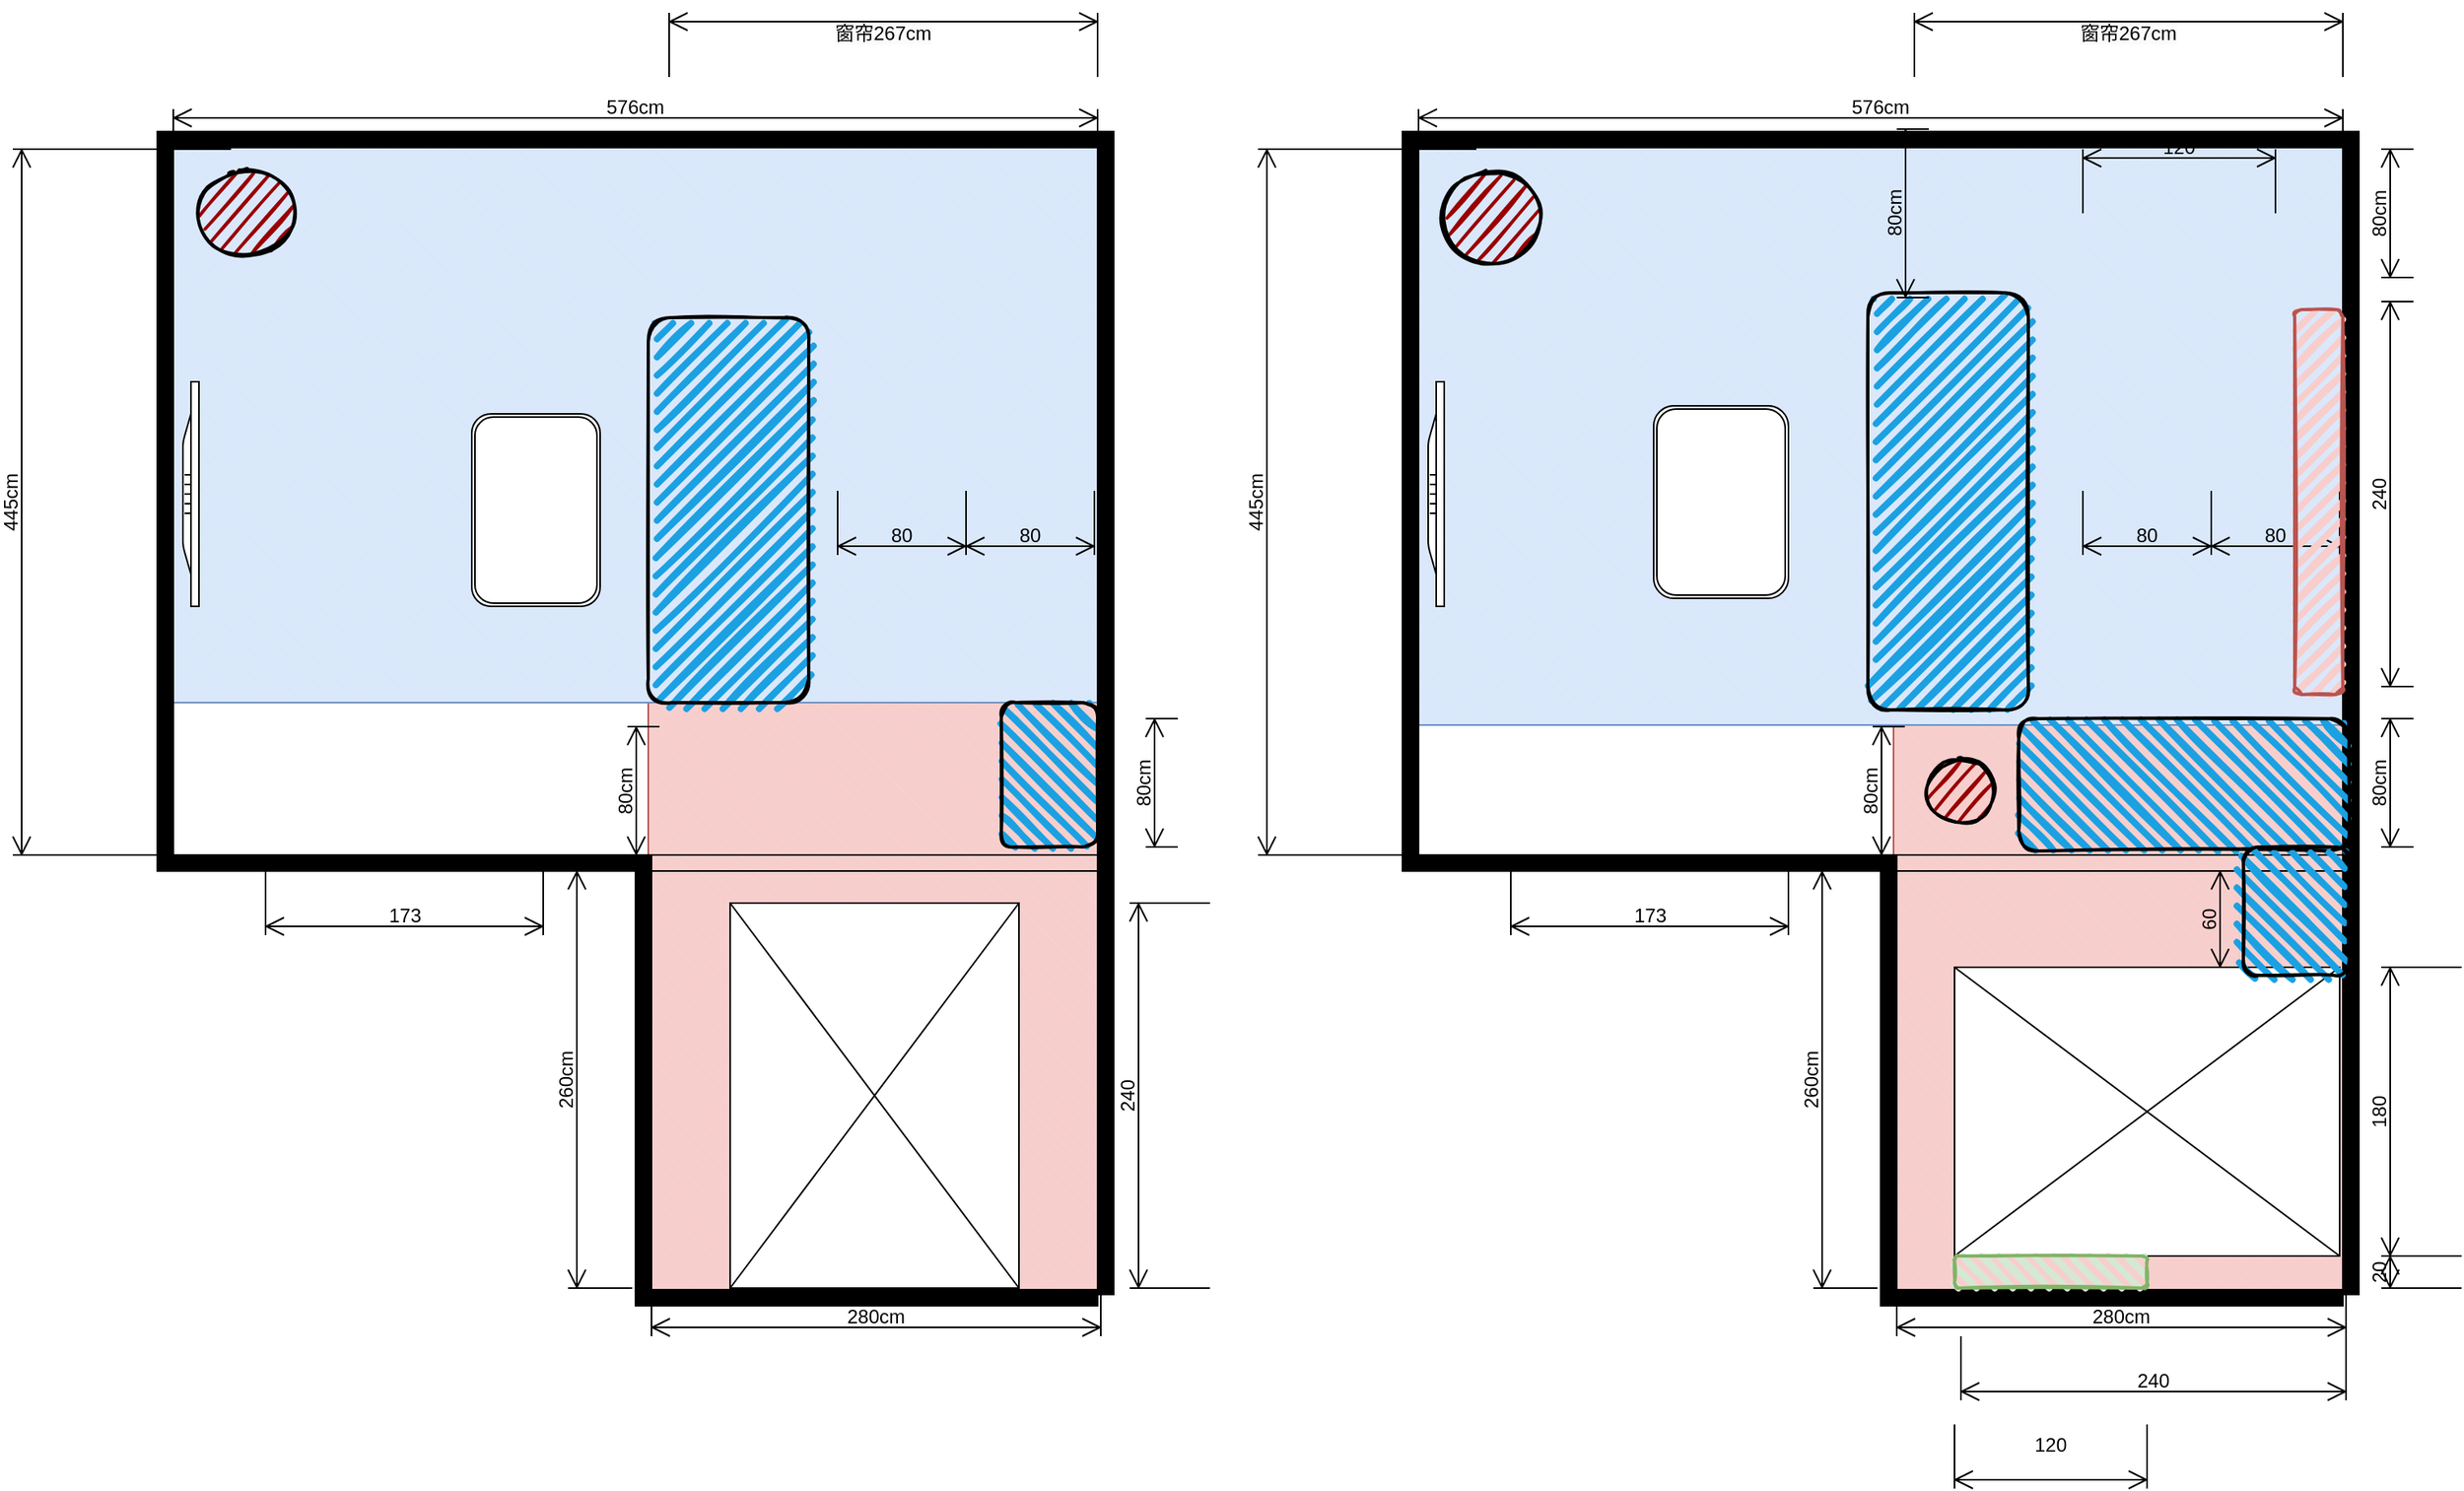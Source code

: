 <mxfile version="26.0.11" pages="2">
  <diagram name="第 1 页" id="sxD4nlqV_mKAmoMYz5X_">
    <mxGraphModel dx="2074" dy="1144" grid="1" gridSize="10" guides="1" tooltips="1" connect="1" arrows="1" fold="1" page="1" pageScale="1" pageWidth="1920" pageHeight="1200" math="0" shadow="0">
      <root>
        <mxCell id="0" />
        <mxCell id="1" parent="0" />
        <mxCell id="JJXo-O7gXIbM5pAcpRxp-16" value="" style="verticalLabelPosition=bottom;verticalAlign=top;html=1;shape=mxgraph.basic.patternFillRect;fillStyle=diag;step=5;fillStrokeWidth=0.2;fillStrokeColor=#dddddd;direction=south;fillColor=#f8cecc;strokeColor=#b85450;" parent="1" vertex="1">
          <mxGeometry x="580" y="590" width="280" height="370" as="geometry" />
        </mxCell>
        <mxCell id="JJXo-O7gXIbM5pAcpRxp-15" value="" style="verticalLabelPosition=bottom;verticalAlign=top;html=1;shape=mxgraph.basic.patternFillRect;fillStyle=diagRev;step=5;fillStrokeWidth=0.2;fillStrokeColor=#dddddd;fillColor=#dae8fc;strokeColor=#6c8ebf;" parent="1" vertex="1">
          <mxGeometry x="284" y="240" width="576" height="350" as="geometry" />
        </mxCell>
        <mxCell id="M1oXnh_6FqIk_pS5uYmb-29" value="" style="verticalLabelPosition=bottom;html=1;verticalAlign=top;align=center;shape=mxgraph.floorplan.wallCorner;fillColor=strokeColor;direction=north" parent="1" vertex="1">
          <mxGeometry x="274" y="234" width="308" height="461" as="geometry" />
        </mxCell>
        <mxCell id="M1oXnh_6FqIk_pS5uYmb-30" value="" style="verticalLabelPosition=bottom;html=1;verticalAlign=top;align=center;shape=mxgraph.floorplan.wallCorner;fillColor=strokeColor;direction=south;" parent="1" vertex="1">
          <mxGeometry x="284" y="234" width="586" height="725" as="geometry" />
        </mxCell>
        <mxCell id="M1oXnh_6FqIk_pS5uYmb-33" value="" style="verticalLabelPosition=bottom;html=1;verticalAlign=top;align=center;shape=mxgraph.floorplan.wallCorner;fillColor=strokeColor;direction=north;" parent="1" vertex="1">
          <mxGeometry x="572" y="690" width="288" height="276" as="geometry" />
        </mxCell>
        <mxCell id="M1oXnh_6FqIk_pS5uYmb-35" value="280cm" style="shape=dimension;whiteSpace=wrap;html=1;align=center;points=[];verticalAlign=bottom;spacingBottom=3;labelBackgroundColor=none;" parent="1" vertex="1">
          <mxGeometry x="582" y="945" width="280" height="40" as="geometry" />
        </mxCell>
        <mxCell id="M1oXnh_6FqIk_pS5uYmb-36" value="576cm" style="shape=dimension;direction=west;whiteSpace=wrap;html=1;align=center;points=[];verticalAlign=top;spacingTop=-15;labelBackgroundColor=none;" parent="1" vertex="1">
          <mxGeometry x="284" y="220" width="576" height="40" as="geometry" />
        </mxCell>
        <mxCell id="M1oXnh_6FqIk_pS5uYmb-38" value="445cm" style="shape=dimension;direction=south;whiteSpace=wrap;html=1;align=center;points=[];verticalAlign=top;labelBackgroundColor=none;horizontal=0;spacingTop=-15;" parent="1" vertex="1">
          <mxGeometry x="184" y="245" width="136" height="440" as="geometry" />
        </mxCell>
        <mxCell id="M1oXnh_6FqIk_pS5uYmb-39" value="260cm" style="shape=dimension;direction=south;whiteSpace=wrap;html=1;align=center;points=[];verticalAlign=top;labelBackgroundColor=none;horizontal=0;spacingTop=-15;" parent="1" vertex="1">
          <mxGeometry x="530" y="695" width="40" height="260" as="geometry" />
        </mxCell>
        <mxCell id="M1oXnh_6FqIk_pS5uYmb-40" value="" style="verticalLabelPosition=bottom;html=1;verticalAlign=top;align=center;shape=mxgraph.floorplan.flat_tv;direction=north;" parent="1" vertex="1">
          <mxGeometry x="290" y="390" width="10" height="140" as="geometry" />
        </mxCell>
        <mxCell id="M1oXnh_6FqIk_pS5uYmb-43" value="&#xa;&lt;span style=&quot;color: rgb(0, 0, 0); font-family: Helvetica; font-size: 12px; font-style: normal; font-variant-ligatures: normal; font-variant-caps: normal; font-weight: 400; letter-spacing: normal; orphans: 2; text-align: center; text-indent: 0px; text-transform: none; widows: 2; word-spacing: 0px; -webkit-text-stroke-width: 0px; white-space: normal; background-color: rgb(251, 251, 251); text-decoration-thickness: initial; text-decoration-style: initial; text-decoration-color: initial; display: inline !important; float: none;&quot;&gt;窗帘267cm&lt;/span&gt;&#xa;&#xa;" style="shape=dimension;direction=west;whiteSpace=wrap;html=1;align=center;points=[];verticalAlign=top;spacingTop=-15;labelBackgroundColor=none;" parent="1" vertex="1">
          <mxGeometry x="593" y="160" width="267" height="40" as="geometry" />
        </mxCell>
        <mxCell id="M1oXnh_6FqIk_pS5uYmb-50" value="80cm" style="shape=dimension;direction=south;whiteSpace=wrap;html=1;align=center;points=[];verticalAlign=top;labelBackgroundColor=none;horizontal=0;spacingTop=-15;" parent="1" vertex="1">
          <mxGeometry x="890" y="600" width="20" height="80" as="geometry" />
        </mxCell>
        <mxCell id="M1oXnh_6FqIk_pS5uYmb-51" value="" style="verticalLabelPosition=bottom;html=1;verticalAlign=top;align=center;shape=mxgraph.floorplan.elevator;direction=north;" parent="1" vertex="1">
          <mxGeometry x="631" y="715" width="180" height="240" as="geometry" />
        </mxCell>
        <mxCell id="M1oXnh_6FqIk_pS5uYmb-52" value="240" style="shape=dimension;direction=south;whiteSpace=wrap;html=1;align=center;points=[];verticalAlign=top;labelBackgroundColor=none;horizontal=0;spacingTop=-15;" parent="1" vertex="1">
          <mxGeometry x="880" y="715" width="50" height="240" as="geometry" />
        </mxCell>
        <mxCell id="JJXo-O7gXIbM5pAcpRxp-5" value="80cm" style="shape=dimension;direction=south;whiteSpace=wrap;html=1;align=center;points=[];verticalAlign=top;labelBackgroundColor=none;horizontal=0;spacingTop=-15;" parent="1" vertex="1">
          <mxGeometry x="567" y="605" width="20" height="80" as="geometry" />
        </mxCell>
        <mxCell id="JJXo-O7gXIbM5pAcpRxp-6" value="" style="shape=ext;double=1;rounded=1;whiteSpace=wrap;html=1;direction=south;" parent="1" vertex="1">
          <mxGeometry x="470" y="410" width="80" height="120" as="geometry" />
        </mxCell>
        <mxCell id="JJXo-O7gXIbM5pAcpRxp-7" value="" style="rounded=1;whiteSpace=wrap;html=1;strokeWidth=2;fillWeight=4;hachureGap=8;hachureAngle=45;fillColor=#1ba1e2;sketch=1;direction=south;" parent="1" vertex="1">
          <mxGeometry x="580" y="350" width="100" height="240" as="geometry" />
        </mxCell>
        <mxCell id="JJXo-O7gXIbM5pAcpRxp-9" value="" style="shape=partialRectangle;whiteSpace=wrap;html=1;left=0;right=0;fillColor=none;" parent="1" vertex="1">
          <mxGeometry x="582" y="685" width="278" height="10" as="geometry" />
        </mxCell>
        <mxCell id="JJXo-O7gXIbM5pAcpRxp-11" value="173" style="shape=dimension;whiteSpace=wrap;html=1;align=center;points=[];verticalAlign=bottom;spacingBottom=3;labelBackgroundColor=none;" parent="1" vertex="1">
          <mxGeometry x="341.5" y="695" width="173" height="40" as="geometry" />
        </mxCell>
        <mxCell id="JJXo-O7gXIbM5pAcpRxp-12" value="80" style="shape=dimension;whiteSpace=wrap;html=1;align=center;points=[];verticalAlign=bottom;spacingBottom=3;labelBackgroundColor=none;" parent="1" vertex="1">
          <mxGeometry x="778" y="458" width="80" height="40" as="geometry" />
        </mxCell>
        <mxCell id="JJXo-O7gXIbM5pAcpRxp-13" value="80" style="shape=dimension;whiteSpace=wrap;html=1;align=center;points=[];verticalAlign=bottom;spacingBottom=3;labelBackgroundColor=none;" parent="1" vertex="1">
          <mxGeometry x="698" y="458" width="80" height="40" as="geometry" />
        </mxCell>
        <mxCell id="JJXo-O7gXIbM5pAcpRxp-14" value="" style="rounded=1;whiteSpace=wrap;html=1;strokeWidth=2;fillWeight=4;hachureGap=8;hachureAngle=45;fillColor=#1ba1e2;sketch=1;direction=west;" parent="1" vertex="1">
          <mxGeometry x="800" y="590" width="60" height="90" as="geometry" />
        </mxCell>
        <mxCell id="JJXo-O7gXIbM5pAcpRxp-39" value="" style="verticalLabelPosition=bottom;verticalAlign=top;html=1;shape=mxgraph.basic.patternFillRect;fillStyle=diag;step=5;fillStrokeWidth=0.2;fillStrokeColor=#dddddd;direction=south;fillColor=#f8cecc;strokeColor=#b85450;" parent="1" vertex="1">
          <mxGeometry x="1356" y="604" width="280" height="356" as="geometry" />
        </mxCell>
        <mxCell id="JJXo-O7gXIbM5pAcpRxp-40" value="" style="verticalLabelPosition=bottom;verticalAlign=top;html=1;shape=mxgraph.basic.patternFillRect;fillStyle=diagRev;step=5;fillStrokeWidth=0.2;fillStrokeColor=#dddddd;fillColor=#dae8fc;strokeColor=#6c8ebf;" parent="1" vertex="1">
          <mxGeometry x="1060" y="240" width="576" height="364" as="geometry" />
        </mxCell>
        <mxCell id="JJXo-O7gXIbM5pAcpRxp-41" value="" style="verticalLabelPosition=bottom;html=1;verticalAlign=top;align=center;shape=mxgraph.floorplan.wallCorner;fillColor=strokeColor;direction=north" parent="1" vertex="1">
          <mxGeometry x="1050" y="234" width="308" height="461" as="geometry" />
        </mxCell>
        <mxCell id="JJXo-O7gXIbM5pAcpRxp-42" value="" style="verticalLabelPosition=bottom;html=1;verticalAlign=top;align=center;shape=mxgraph.floorplan.wallCorner;fillColor=strokeColor;direction=south;" parent="1" vertex="1">
          <mxGeometry x="1060" y="234" width="586" height="725" as="geometry" />
        </mxCell>
        <mxCell id="JJXo-O7gXIbM5pAcpRxp-43" value="" style="verticalLabelPosition=bottom;html=1;verticalAlign=top;align=center;shape=mxgraph.floorplan.wallCorner;fillColor=strokeColor;direction=north;" parent="1" vertex="1">
          <mxGeometry x="1348" y="690" width="288" height="276" as="geometry" />
        </mxCell>
        <mxCell id="JJXo-O7gXIbM5pAcpRxp-44" value="280cm" style="shape=dimension;whiteSpace=wrap;html=1;align=center;points=[];verticalAlign=bottom;spacingBottom=3;labelBackgroundColor=none;" parent="1" vertex="1">
          <mxGeometry x="1358" y="945" width="280" height="40" as="geometry" />
        </mxCell>
        <mxCell id="JJXo-O7gXIbM5pAcpRxp-45" value="576cm" style="shape=dimension;direction=west;whiteSpace=wrap;html=1;align=center;points=[];verticalAlign=top;spacingTop=-15;labelBackgroundColor=none;" parent="1" vertex="1">
          <mxGeometry x="1060" y="220" width="576" height="40" as="geometry" />
        </mxCell>
        <mxCell id="JJXo-O7gXIbM5pAcpRxp-46" value="445cm" style="shape=dimension;direction=south;whiteSpace=wrap;html=1;align=center;points=[];verticalAlign=top;labelBackgroundColor=none;horizontal=0;spacingTop=-15;" parent="1" vertex="1">
          <mxGeometry x="960" y="245" width="136" height="440" as="geometry" />
        </mxCell>
        <mxCell id="JJXo-O7gXIbM5pAcpRxp-47" value="260cm" style="shape=dimension;direction=south;whiteSpace=wrap;html=1;align=center;points=[];verticalAlign=top;labelBackgroundColor=none;horizontal=0;spacingTop=-15;" parent="1" vertex="1">
          <mxGeometry x="1306" y="695" width="40" height="260" as="geometry" />
        </mxCell>
        <mxCell id="JJXo-O7gXIbM5pAcpRxp-48" value="" style="verticalLabelPosition=bottom;html=1;verticalAlign=top;align=center;shape=mxgraph.floorplan.flat_tv;direction=north;" parent="1" vertex="1">
          <mxGeometry x="1066" y="390" width="10" height="140" as="geometry" />
        </mxCell>
        <mxCell id="JJXo-O7gXIbM5pAcpRxp-49" value="&#xa;&lt;span style=&quot;color: rgb(0, 0, 0); font-family: Helvetica; font-size: 12px; font-style: normal; font-variant-ligatures: normal; font-variant-caps: normal; font-weight: 400; letter-spacing: normal; orphans: 2; text-align: center; text-indent: 0px; text-transform: none; widows: 2; word-spacing: 0px; -webkit-text-stroke-width: 0px; white-space: normal; background-color: rgb(251, 251, 251); text-decoration-thickness: initial; text-decoration-style: initial; text-decoration-color: initial; display: inline !important; float: none;&quot;&gt;窗帘267cm&lt;/span&gt;&#xa;&#xa;" style="shape=dimension;direction=west;whiteSpace=wrap;html=1;align=center;points=[];verticalAlign=top;spacingTop=-15;labelBackgroundColor=none;" parent="1" vertex="1">
          <mxGeometry x="1369" y="160" width="267" height="40" as="geometry" />
        </mxCell>
        <mxCell id="JJXo-O7gXIbM5pAcpRxp-50" value="80cm" style="shape=dimension;direction=south;whiteSpace=wrap;html=1;align=center;points=[];verticalAlign=top;labelBackgroundColor=none;horizontal=0;spacingTop=-15;" parent="1" vertex="1">
          <mxGeometry x="1660" y="600" width="20" height="80" as="geometry" />
        </mxCell>
        <mxCell id="JJXo-O7gXIbM5pAcpRxp-51" value="" style="verticalLabelPosition=bottom;html=1;verticalAlign=top;align=center;shape=mxgraph.floorplan.elevator;direction=east;" parent="1" vertex="1">
          <mxGeometry x="1394" y="755" width="240" height="180" as="geometry" />
        </mxCell>
        <mxCell id="JJXo-O7gXIbM5pAcpRxp-52" value="180" style="shape=dimension;direction=south;whiteSpace=wrap;html=1;align=center;points=[];verticalAlign=top;labelBackgroundColor=none;horizontal=0;spacingTop=-15;" parent="1" vertex="1">
          <mxGeometry x="1660" y="755" width="50" height="180" as="geometry" />
        </mxCell>
        <mxCell id="JJXo-O7gXIbM5pAcpRxp-53" value="80cm" style="shape=dimension;direction=south;whiteSpace=wrap;html=1;align=center;points=[];verticalAlign=top;labelBackgroundColor=none;horizontal=0;spacingTop=-15;" parent="1" vertex="1">
          <mxGeometry x="1343" y="605" width="20" height="80" as="geometry" />
        </mxCell>
        <mxCell id="JJXo-O7gXIbM5pAcpRxp-54" value="" style="shape=ext;double=1;rounded=1;whiteSpace=wrap;html=1;direction=south;" parent="1" vertex="1">
          <mxGeometry x="1206.5" y="405" width="84" height="120" as="geometry" />
        </mxCell>
        <mxCell id="JJXo-O7gXIbM5pAcpRxp-55" value="" style="rounded=1;whiteSpace=wrap;html=1;strokeWidth=2;fillWeight=4;hachureGap=8;hachureAngle=45;fillColor=#1ba1e2;sketch=1;direction=south;" parent="1" vertex="1">
          <mxGeometry x="1340" y="334.5" width="100" height="260" as="geometry" />
        </mxCell>
        <mxCell id="JJXo-O7gXIbM5pAcpRxp-56" value="" style="shape=partialRectangle;whiteSpace=wrap;html=1;left=0;right=0;fillColor=none;" parent="1" vertex="1">
          <mxGeometry x="1358" y="685" width="278" height="10" as="geometry" />
        </mxCell>
        <mxCell id="JJXo-O7gXIbM5pAcpRxp-57" value="173" style="shape=dimension;whiteSpace=wrap;html=1;align=center;points=[];verticalAlign=bottom;spacingBottom=3;labelBackgroundColor=none;" parent="1" vertex="1">
          <mxGeometry x="1117.5" y="695" width="173" height="40" as="geometry" />
        </mxCell>
        <mxCell id="JJXo-O7gXIbM5pAcpRxp-58" value="80" style="shape=dimension;whiteSpace=wrap;html=1;align=center;points=[];verticalAlign=bottom;spacingBottom=3;labelBackgroundColor=none;" parent="1" vertex="1">
          <mxGeometry x="1554" y="458" width="80" height="40" as="geometry" />
        </mxCell>
        <mxCell id="JJXo-O7gXIbM5pAcpRxp-59" value="80" style="shape=dimension;whiteSpace=wrap;html=1;align=center;points=[];verticalAlign=bottom;spacingBottom=3;labelBackgroundColor=none;" parent="1" vertex="1">
          <mxGeometry x="1474" y="458" width="80" height="40" as="geometry" />
        </mxCell>
        <mxCell id="JJXo-O7gXIbM5pAcpRxp-60" value="" style="rounded=1;whiteSpace=wrap;html=1;strokeWidth=2;fillWeight=4;hachureGap=8;hachureAngle=45;fillColor=#1ba1e2;sketch=1;direction=west;" parent="1" vertex="1">
          <mxGeometry x="1434" y="600" width="206" height="82.5" as="geometry" />
        </mxCell>
        <mxCell id="JJXo-O7gXIbM5pAcpRxp-63" value="" style="ellipse;whiteSpace=wrap;html=1;strokeWidth=2;fillWeight=2;hachureGap=8;fillColor=#990000;fillStyle=dots;sketch=1;" parent="1" vertex="1">
          <mxGeometry x="1377" y="625" width="42" height="40" as="geometry" />
        </mxCell>
        <mxCell id="JJXo-O7gXIbM5pAcpRxp-64" value="60" style="shape=dimension;direction=south;whiteSpace=wrap;html=1;align=center;points=[];verticalAlign=top;labelBackgroundColor=none;horizontal=0;spacingTop=-15;" parent="1" vertex="1">
          <mxGeometry x="1554" y="695" width="50" height="60" as="geometry" />
        </mxCell>
        <mxCell id="JJXo-O7gXIbM5pAcpRxp-65" value="20" style="shape=dimension;direction=south;whiteSpace=wrap;html=1;align=center;points=[];verticalAlign=top;labelBackgroundColor=none;horizontal=0;spacingTop=-15;" parent="1" vertex="1">
          <mxGeometry x="1660" y="935" width="50" height="20" as="geometry" />
        </mxCell>
        <mxCell id="JJXo-O7gXIbM5pAcpRxp-66" value="240" style="shape=dimension;whiteSpace=wrap;html=1;align=center;points=[];verticalAlign=bottom;spacingBottom=3;labelBackgroundColor=none;" parent="1" vertex="1">
          <mxGeometry x="1398" y="985" width="240" height="40" as="geometry" />
        </mxCell>
        <mxCell id="sVVPuKwwM_B39NuRbDlJ-1" value="80cm" style="shape=dimension;direction=south;whiteSpace=wrap;html=1;align=center;points=[];verticalAlign=top;labelBackgroundColor=none;horizontal=0;spacingTop=-15;" parent="1" vertex="1">
          <mxGeometry x="1358" y="232.5" width="20" height="105" as="geometry" />
        </mxCell>
        <mxCell id="vKefLac2pM0sG_Xf_enm-1" value="120&lt;div&gt;&lt;br&gt;&lt;/div&gt;" style="shape=dimension;whiteSpace=wrap;html=1;align=center;points=[];verticalAlign=bottom;spacingBottom=3;labelBackgroundColor=none;" parent="1" vertex="1">
          <mxGeometry x="1394" y="1040" width="120" height="40" as="geometry" />
        </mxCell>
        <mxCell id="vKefLac2pM0sG_Xf_enm-2" value="80cm" style="shape=dimension;direction=south;whiteSpace=wrap;html=1;align=center;points=[];verticalAlign=top;labelBackgroundColor=none;horizontal=0;spacingTop=-15;" parent="1" vertex="1">
          <mxGeometry x="1660" y="245" width="20" height="80" as="geometry" />
        </mxCell>
        <mxCell id="vKefLac2pM0sG_Xf_enm-3" value="240" style="shape=dimension;direction=south;whiteSpace=wrap;html=1;align=center;points=[];verticalAlign=top;labelBackgroundColor=none;horizontal=0;spacingTop=-15;" parent="1" vertex="1">
          <mxGeometry x="1660" y="340" width="20" height="240" as="geometry" />
        </mxCell>
        <mxCell id="vKefLac2pM0sG_Xf_enm-5" value="" style="rounded=1;whiteSpace=wrap;html=1;strokeWidth=2;fillWeight=4;hachureGap=8;hachureAngle=45;fillColor=#f8cecc;sketch=1;strokeColor=#b85450;direction=south;" parent="1" vertex="1">
          <mxGeometry x="1606" y="345" width="30" height="240" as="geometry" />
        </mxCell>
        <mxCell id="vKefLac2pM0sG_Xf_enm-6" value="" style="rounded=1;whiteSpace=wrap;html=1;strokeWidth=2;fillWeight=4;hachureGap=8;hachureAngle=45;fillColor=#d5e8d4;sketch=1;strokeColor=#82b366;direction=west;" parent="1" vertex="1">
          <mxGeometry x="1394" y="935" width="120" height="20" as="geometry" />
        </mxCell>
        <mxCell id="vKefLac2pM0sG_Xf_enm-7" value="" style="ellipse;whiteSpace=wrap;html=1;strokeWidth=2;fillWeight=2;hachureGap=8;fillColor=#990000;fillStyle=dots;sketch=1;" parent="1" vertex="1">
          <mxGeometry x="1076" y="260" width="59" height="55" as="geometry" />
        </mxCell>
        <mxCell id="vKefLac2pM0sG_Xf_enm-8" value="" style="ellipse;whiteSpace=wrap;html=1;strokeWidth=2;fillWeight=2;hachureGap=8;fillColor=#990000;fillStyle=dots;sketch=1;" parent="1" vertex="1">
          <mxGeometry x="300" y="257.5" width="59" height="55" as="geometry" />
        </mxCell>
        <mxCell id="vKefLac2pM0sG_Xf_enm-9" value="120&lt;div&gt;&lt;br&gt;&lt;/div&gt;" style="shape=dimension;direction=west;whiteSpace=wrap;html=1;align=center;points=[];verticalAlign=top;spacingTop=-15;labelBackgroundColor=none;" parent="1" vertex="1">
          <mxGeometry x="1474" y="245" width="120" height="40" as="geometry" />
        </mxCell>
        <mxCell id="vKefLac2pM0sG_Xf_enm-10" value="" style="rounded=1;whiteSpace=wrap;html=1;strokeWidth=2;fillWeight=4;hachureGap=8;hachureAngle=45;fillColor=#1ba1e2;sketch=1;direction=west;" parent="1" vertex="1">
          <mxGeometry x="1574" y="680" width="66" height="80" as="geometry" />
        </mxCell>
      </root>
    </mxGraphModel>
  </diagram>
  <diagram id="93AHwtdTcAyZ4yo4aDO3" name="第 2 页">
    <mxGraphModel dx="2074" dy="1144" grid="1" gridSize="10" guides="1" tooltips="1" connect="1" arrows="1" fold="1" page="1" pageScale="1" pageWidth="1200" pageHeight="1920" math="0" shadow="0">
      <root>
        <mxCell id="0" />
        <mxCell id="1" parent="0" />
        <mxCell id="pkJAfju-b27xKtTNZcFx-1" value="" style="verticalLabelPosition=bottom;verticalAlign=top;html=1;shape=mxgraph.basic.patternFillRect;fillStyle=diag;step=5;fillStrokeWidth=0.2;fillStrokeColor=#dddddd;direction=south;fillColor=#f8cecc;strokeColor=#b85450;" vertex="1" parent="1">
          <mxGeometry x="616" y="574" width="280" height="356" as="geometry" />
        </mxCell>
        <mxCell id="pkJAfju-b27xKtTNZcFx-2" value="" style="verticalLabelPosition=bottom;verticalAlign=top;html=1;shape=mxgraph.basic.patternFillRect;fillStyle=diagRev;step=5;fillStrokeWidth=0.2;fillStrokeColor=#dddddd;fillColor=#dae8fc;strokeColor=#6c8ebf;" vertex="1" parent="1">
          <mxGeometry x="320" y="210" width="576" height="364" as="geometry" />
        </mxCell>
        <mxCell id="pkJAfju-b27xKtTNZcFx-3" value="" style="verticalLabelPosition=bottom;html=1;verticalAlign=top;align=center;shape=mxgraph.floorplan.wallCorner;fillColor=strokeColor;direction=north" vertex="1" parent="1">
          <mxGeometry x="310" y="204" width="308" height="461" as="geometry" />
        </mxCell>
        <mxCell id="pkJAfju-b27xKtTNZcFx-4" value="" style="verticalLabelPosition=bottom;html=1;verticalAlign=top;align=center;shape=mxgraph.floorplan.wallCorner;fillColor=strokeColor;direction=south;" vertex="1" parent="1">
          <mxGeometry x="320" y="204" width="586" height="725" as="geometry" />
        </mxCell>
        <mxCell id="pkJAfju-b27xKtTNZcFx-5" value="" style="verticalLabelPosition=bottom;html=1;verticalAlign=top;align=center;shape=mxgraph.floorplan.wallCorner;fillColor=strokeColor;direction=north;" vertex="1" parent="1">
          <mxGeometry x="608" y="660" width="288" height="276" as="geometry" />
        </mxCell>
        <mxCell id="pkJAfju-b27xKtTNZcFx-6" value="280cm" style="shape=dimension;whiteSpace=wrap;html=1;align=center;points=[];verticalAlign=bottom;spacingBottom=3;labelBackgroundColor=none;" vertex="1" parent="1">
          <mxGeometry x="618" y="915" width="280" height="40" as="geometry" />
        </mxCell>
        <mxCell id="pkJAfju-b27xKtTNZcFx-7" value="576cm" style="shape=dimension;direction=west;whiteSpace=wrap;html=1;align=center;points=[];verticalAlign=top;spacingTop=-15;labelBackgroundColor=none;" vertex="1" parent="1">
          <mxGeometry x="320" y="190" width="576" height="40" as="geometry" />
        </mxCell>
        <mxCell id="pkJAfju-b27xKtTNZcFx-8" value="445cm" style="shape=dimension;direction=south;whiteSpace=wrap;html=1;align=center;points=[];verticalAlign=top;labelBackgroundColor=none;horizontal=0;spacingTop=-15;" vertex="1" parent="1">
          <mxGeometry x="220" y="215" width="136" height="440" as="geometry" />
        </mxCell>
        <mxCell id="pkJAfju-b27xKtTNZcFx-9" value="260cm" style="shape=dimension;direction=south;whiteSpace=wrap;html=1;align=center;points=[];verticalAlign=top;labelBackgroundColor=none;horizontal=0;spacingTop=-15;" vertex="1" parent="1">
          <mxGeometry x="566" y="665" width="40" height="260" as="geometry" />
        </mxCell>
        <mxCell id="pkJAfju-b27xKtTNZcFx-11" value="&#xa;&lt;span style=&quot;color: rgb(0, 0, 0); font-family: Helvetica; font-size: 12px; font-style: normal; font-variant-ligatures: normal; font-variant-caps: normal; font-weight: 400; letter-spacing: normal; orphans: 2; text-align: center; text-indent: 0px; text-transform: none; widows: 2; word-spacing: 0px; -webkit-text-stroke-width: 0px; white-space: normal; background-color: rgb(251, 251, 251); text-decoration-thickness: initial; text-decoration-style: initial; text-decoration-color: initial; display: inline !important; float: none;&quot;&gt;窗帘267cm&lt;/span&gt;&#xa;&#xa;" style="shape=dimension;direction=west;whiteSpace=wrap;html=1;align=center;points=[];verticalAlign=top;spacingTop=-15;labelBackgroundColor=none;" vertex="1" parent="1">
          <mxGeometry x="629" y="130" width="267" height="40" as="geometry" />
        </mxCell>
        <mxCell id="pkJAfju-b27xKtTNZcFx-12" value="60&lt;div&gt;&lt;br&gt;&lt;/div&gt;" style="shape=dimension;direction=south;whiteSpace=wrap;html=1;align=center;points=[];verticalAlign=top;labelBackgroundColor=none;horizontal=0;spacingTop=-15;" vertex="1" parent="1">
          <mxGeometry x="920" y="595" width="20" height="60" as="geometry" />
        </mxCell>
        <mxCell id="pkJAfju-b27xKtTNZcFx-13" value="" style="verticalLabelPosition=bottom;html=1;verticalAlign=top;align=center;shape=mxgraph.floorplan.elevator;direction=east;" vertex="1" parent="1">
          <mxGeometry x="654" y="725" width="240" height="180" as="geometry" />
        </mxCell>
        <mxCell id="pkJAfju-b27xKtTNZcFx-14" value="180" style="shape=dimension;direction=south;whiteSpace=wrap;html=1;align=center;points=[];verticalAlign=top;labelBackgroundColor=none;horizontal=0;spacingTop=-15;" vertex="1" parent="1">
          <mxGeometry x="920" y="725" width="50" height="180" as="geometry" />
        </mxCell>
        <mxCell id="pkJAfju-b27xKtTNZcFx-15" value="80cm" style="shape=dimension;direction=south;whiteSpace=wrap;html=1;align=center;points=[];verticalAlign=top;labelBackgroundColor=none;horizontal=0;spacingTop=-15;" vertex="1" parent="1">
          <mxGeometry x="603" y="575" width="20" height="80" as="geometry" />
        </mxCell>
        <mxCell id="pkJAfju-b27xKtTNZcFx-18" value="" style="shape=partialRectangle;whiteSpace=wrap;html=1;left=0;right=0;fillColor=none;" vertex="1" parent="1">
          <mxGeometry x="618" y="655" width="278" height="10" as="geometry" />
        </mxCell>
        <mxCell id="pkJAfju-b27xKtTNZcFx-19" value="173" style="shape=dimension;whiteSpace=wrap;html=1;align=center;points=[];verticalAlign=bottom;spacingBottom=3;labelBackgroundColor=none;" vertex="1" parent="1">
          <mxGeometry x="377.5" y="665" width="173" height="40" as="geometry" />
        </mxCell>
        <mxCell id="pkJAfju-b27xKtTNZcFx-20" value="80" style="shape=dimension;whiteSpace=wrap;html=1;align=center;points=[];verticalAlign=bottom;spacingBottom=3;labelBackgroundColor=none;" vertex="1" parent="1">
          <mxGeometry x="814" y="428" width="80" height="40" as="geometry" />
        </mxCell>
        <mxCell id="pkJAfju-b27xKtTNZcFx-21" value="80" style="shape=dimension;whiteSpace=wrap;html=1;align=center;points=[];verticalAlign=bottom;spacingBottom=3;labelBackgroundColor=none;" vertex="1" parent="1">
          <mxGeometry x="734" y="428" width="80" height="40" as="geometry" />
        </mxCell>
        <mxCell id="pkJAfju-b27xKtTNZcFx-24" value="60" style="shape=dimension;direction=south;whiteSpace=wrap;html=1;align=center;points=[];verticalAlign=top;labelBackgroundColor=none;horizontal=0;spacingTop=-15;" vertex="1" parent="1">
          <mxGeometry x="814" y="665" width="50" height="60" as="geometry" />
        </mxCell>
        <mxCell id="pkJAfju-b27xKtTNZcFx-25" value="20" style="shape=dimension;direction=south;whiteSpace=wrap;html=1;align=center;points=[];verticalAlign=top;labelBackgroundColor=none;horizontal=0;spacingTop=-15;" vertex="1" parent="1">
          <mxGeometry x="920" y="905" width="50" height="20" as="geometry" />
        </mxCell>
        <mxCell id="pkJAfju-b27xKtTNZcFx-26" value="240" style="shape=dimension;whiteSpace=wrap;html=1;align=center;points=[];verticalAlign=bottom;spacingBottom=3;labelBackgroundColor=none;" vertex="1" parent="1">
          <mxGeometry x="658" y="955" width="240" height="40" as="geometry" />
        </mxCell>
        <mxCell id="pkJAfju-b27xKtTNZcFx-27" value="80cm" style="shape=dimension;direction=south;whiteSpace=wrap;html=1;align=center;points=[];verticalAlign=top;labelBackgroundColor=none;horizontal=0;spacingTop=-15;" vertex="1" parent="1">
          <mxGeometry x="618" y="202.5" width="20" height="105" as="geometry" />
        </mxCell>
        <mxCell id="pkJAfju-b27xKtTNZcFx-28" value="80cm" style="shape=dimension;direction=south;whiteSpace=wrap;html=1;align=center;points=[];verticalAlign=top;labelBackgroundColor=none;horizontal=0;spacingTop=-15;" vertex="1" parent="1">
          <mxGeometry x="920" y="215" width="20" height="80" as="geometry" />
        </mxCell>
        <mxCell id="pkJAfju-b27xKtTNZcFx-29" value="240" style="shape=dimension;direction=south;whiteSpace=wrap;html=1;align=center;points=[];verticalAlign=top;labelBackgroundColor=none;horizontal=0;spacingTop=-15;" vertex="1" parent="1">
          <mxGeometry x="920" y="310" width="20" height="240" as="geometry" />
        </mxCell>
        <mxCell id="pkJAfju-b27xKtTNZcFx-30" value="" style="rounded=1;whiteSpace=wrap;html=1;strokeWidth=2;fillWeight=4;hachureGap=8;hachureAngle=45;fillColor=#f8cecc;sketch=1;strokeColor=#b85450;direction=south;" vertex="1" parent="1">
          <mxGeometry x="866" y="315" width="30" height="240" as="geometry" />
        </mxCell>
        <mxCell id="pkJAfju-b27xKtTNZcFx-31" value="" style="rounded=1;whiteSpace=wrap;html=1;strokeWidth=2;fillWeight=4;hachureGap=8;hachureAngle=45;fillColor=#d5e8d4;sketch=1;strokeColor=#82b366;direction=west;" vertex="1" parent="1">
          <mxGeometry x="654" y="905" width="120" height="20" as="geometry" />
        </mxCell>
        <mxCell id="pkJAfju-b27xKtTNZcFx-33" value="120&lt;div&gt;&lt;br&gt;&lt;/div&gt;" style="shape=dimension;direction=west;whiteSpace=wrap;html=1;align=center;points=[];verticalAlign=top;spacingTop=-15;labelBackgroundColor=none;" vertex="1" parent="1">
          <mxGeometry x="734" y="215" width="120" height="40" as="geometry" />
        </mxCell>
        <mxCell id="pkJAfju-b27xKtTNZcFx-40" value="" style="rounded=0;whiteSpace=wrap;html=1;fillColor=#dae8fc;strokeColor=#6c8ebf;" vertex="1" parent="1">
          <mxGeometry x="320" y="215" width="575" height="438" as="geometry" />
        </mxCell>
        <mxCell id="pkJAfju-b27xKtTNZcFx-41" value="" style="rounded=0;whiteSpace=wrap;html=1;" vertex="1" parent="1">
          <mxGeometry x="352" y="249" width="513" height="375" as="geometry" />
        </mxCell>
        <mxCell id="pkJAfju-b27xKtTNZcFx-42" value="30" style="shape=dimension;direction=south;whiteSpace=wrap;html=1;align=center;points=[];verticalAlign=top;labelBackgroundColor=none;horizontal=0;spacingTop=-15;" vertex="1" parent="1">
          <mxGeometry x="860" y="217" width="20" height="30" as="geometry" />
        </mxCell>
        <mxCell id="pkJAfju-b27xKtTNZcFx-43" value="30" style="shape=dimension;direction=south;whiteSpace=wrap;html=1;align=center;points=[];verticalAlign=top;labelBackgroundColor=none;horizontal=0;spacingTop=-15;" vertex="1" parent="1">
          <mxGeometry x="839" y="623" width="20" height="30" as="geometry" />
        </mxCell>
        <mxCell id="pkJAfju-b27xKtTNZcFx-44" value="30&lt;div&gt;&lt;br&gt;&lt;/div&gt;" style="shape=dimension;whiteSpace=wrap;html=1;align=center;points=[];verticalAlign=bottom;spacingBottom=3;labelBackgroundColor=none;" vertex="1" parent="1">
          <mxGeometry x="864" y="534" width="30" height="40" as="geometry" />
        </mxCell>
        <mxCell id="pkJAfju-b27xKtTNZcFx-46" value="30&lt;div&gt;&lt;br&gt;&lt;/div&gt;" style="shape=dimension;whiteSpace=wrap;html=1;align=center;points=[];verticalAlign=bottom;spacingBottom=3;labelBackgroundColor=none;" vertex="1" parent="1">
          <mxGeometry x="320" y="515" width="30" height="40" as="geometry" />
        </mxCell>
      </root>
    </mxGraphModel>
  </diagram>
</mxfile>
